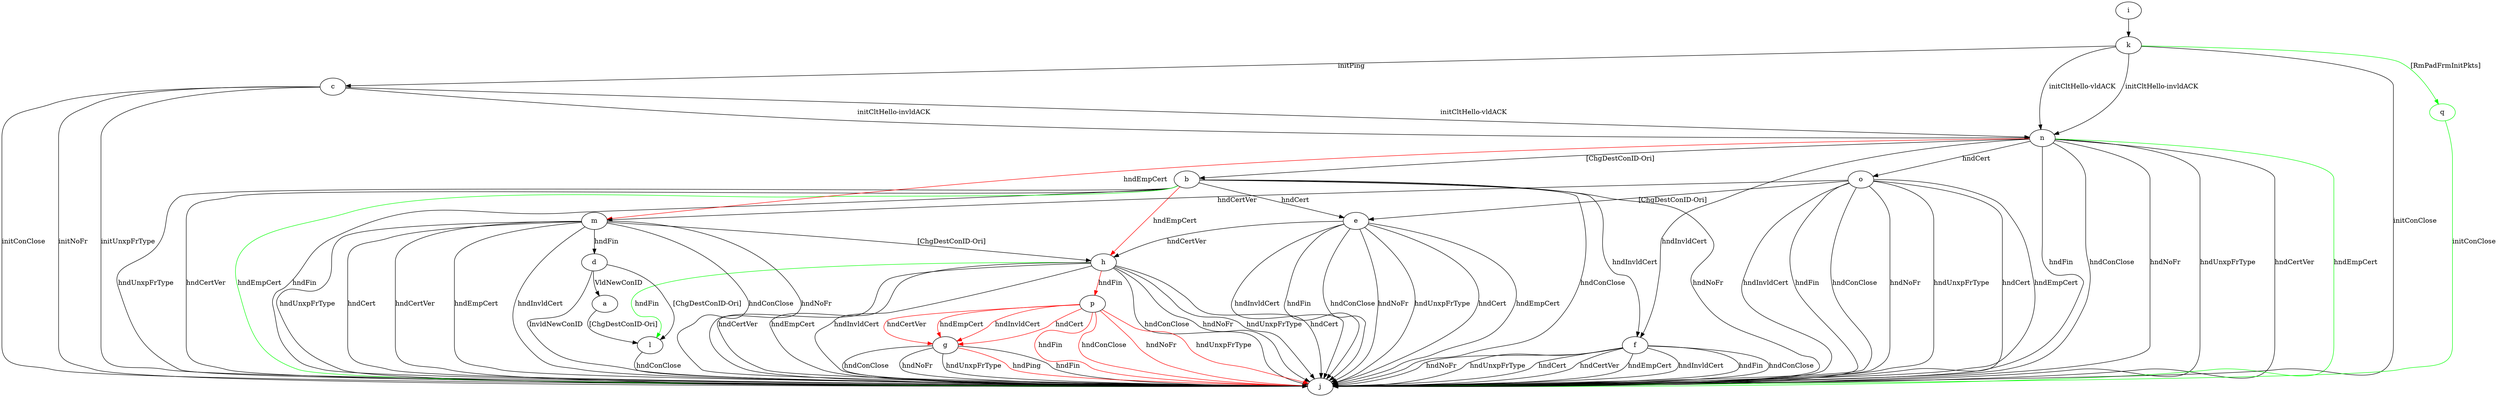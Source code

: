 digraph "" {
	a -> l	[key=0,
		label="[ChgDestConID-Ori] "];
	b -> e	[key=0,
		label="hndCert "];
	b -> f	[key=0,
		label="hndInvldCert "];
	b -> h	[key=0,
		color=red,
		label="hndEmpCert "];
	b -> j	[key=0,
		label="hndFin "];
	b -> j	[key=1,
		label="hndConClose "];
	b -> j	[key=2,
		label="hndNoFr "];
	b -> j	[key=3,
		label="hndUnxpFrType "];
	b -> j	[key=4,
		label="hndCertVer "];
	b -> j	[key=5,
		color=green,
		label="hndEmpCert "];
	c -> j	[key=0,
		label="initConClose "];
	c -> j	[key=1,
		label="initNoFr "];
	c -> j	[key=2,
		label="initUnxpFrType "];
	c -> n	[key=0,
		label="initCltHello-vldACK "];
	c -> n	[key=1,
		label="initCltHello-invldACK "];
	d -> a	[key=0,
		label="VldNewConID "];
	d -> j	[key=0,
		label="InvldNewConID "];
	d -> l	[key=0,
		label="[ChgDestConID-Ori] "];
	e -> h	[key=0,
		label="hndCertVer "];
	e -> j	[key=0,
		label="hndFin "];
	e -> j	[key=1,
		label="hndConClose "];
	e -> j	[key=2,
		label="hndNoFr "];
	e -> j	[key=3,
		label="hndUnxpFrType "];
	e -> j	[key=4,
		label="hndCert "];
	e -> j	[key=5,
		label="hndEmpCert "];
	e -> j	[key=6,
		label="hndInvldCert "];
	f -> j	[key=0,
		label="hndFin "];
	f -> j	[key=1,
		label="hndConClose "];
	f -> j	[key=2,
		label="hndNoFr "];
	f -> j	[key=3,
		label="hndUnxpFrType "];
	f -> j	[key=4,
		label="hndCert "];
	f -> j	[key=5,
		label="hndCertVer "];
	f -> j	[key=6,
		label="hndEmpCert "];
	f -> j	[key=7,
		label="hndInvldCert "];
	g -> j	[key=0,
		label="hndFin "];
	g -> j	[key=1,
		label="hndConClose "];
	g -> j	[key=2,
		label="hndNoFr "];
	g -> j	[key=3,
		label="hndUnxpFrType "];
	g -> j	[key=4,
		color=red,
		label="hndPing "];
	h -> j	[key=0,
		label="hndConClose "];
	h -> j	[key=1,
		label="hndNoFr "];
	h -> j	[key=2,
		label="hndUnxpFrType "];
	h -> j	[key=3,
		label="hndCert "];
	h -> j	[key=4,
		label="hndCertVer "];
	h -> j	[key=5,
		label="hndEmpCert "];
	h -> j	[key=6,
		label="hndInvldCert "];
	h -> l	[key=0,
		color=green,
		label="hndFin "];
	h -> p	[key=0,
		color=red,
		label="hndFin "];
	i -> k	[key=0];
	k -> c	[key=0,
		label="initPing "];
	k -> j	[key=0,
		label="initConClose "];
	k -> n	[key=0,
		label="initCltHello-vldACK "];
	k -> n	[key=1,
		label="initCltHello-invldACK "];
	q	[color=green];
	k -> q	[key=0,
		color=green,
		label="[RmPadFrmInitPkts] "];
	l -> j	[key=0,
		label="hndConClose "];
	m -> d	[key=0,
		label="hndFin "];
	m -> h	[key=0,
		label="[ChgDestConID-Ori] "];
	m -> j	[key=0,
		label="hndConClose "];
	m -> j	[key=1,
		label="hndNoFr "];
	m -> j	[key=2,
		label="hndUnxpFrType "];
	m -> j	[key=3,
		label="hndCert "];
	m -> j	[key=4,
		label="hndCertVer "];
	m -> j	[key=5,
		label="hndEmpCert "];
	m -> j	[key=6,
		label="hndInvldCert "];
	n -> b	[key=0,
		label="[ChgDestConID-Ori] "];
	n -> f	[key=0,
		label="hndInvldCert "];
	n -> j	[key=0,
		label="hndFin "];
	n -> j	[key=1,
		label="hndConClose "];
	n -> j	[key=2,
		label="hndNoFr "];
	n -> j	[key=3,
		label="hndUnxpFrType "];
	n -> j	[key=4,
		label="hndCertVer "];
	n -> j	[key=5,
		color=green,
		label="hndEmpCert "];
	n -> m	[key=0,
		color=red,
		label="hndEmpCert "];
	n -> o	[key=0,
		label="hndCert "];
	o -> e	[key=0,
		label="[ChgDestConID-Ori] "];
	o -> j	[key=0,
		label="hndFin "];
	o -> j	[key=1,
		label="hndConClose "];
	o -> j	[key=2,
		label="hndNoFr "];
	o -> j	[key=3,
		label="hndUnxpFrType "];
	o -> j	[key=4,
		label="hndCert "];
	o -> j	[key=5,
		label="hndEmpCert "];
	o -> j	[key=6,
		label="hndInvldCert "];
	o -> m	[key=0,
		label="hndCertVer "];
	p -> g	[key=0,
		color=red,
		label="hndCert "];
	p -> g	[key=1,
		color=red,
		label="hndCertVer "];
	p -> g	[key=2,
		color=red,
		label="hndEmpCert "];
	p -> g	[key=3,
		color=red,
		label="hndInvldCert "];
	p -> j	[key=0,
		color=red,
		label="hndFin "];
	p -> j	[key=1,
		color=red,
		label="hndConClose "];
	p -> j	[key=2,
		color=red,
		label="hndNoFr "];
	p -> j	[key=3,
		color=red,
		label="hndUnxpFrType "];
	q -> j	[key=0,
		color=green,
		label="initConClose "];
}
